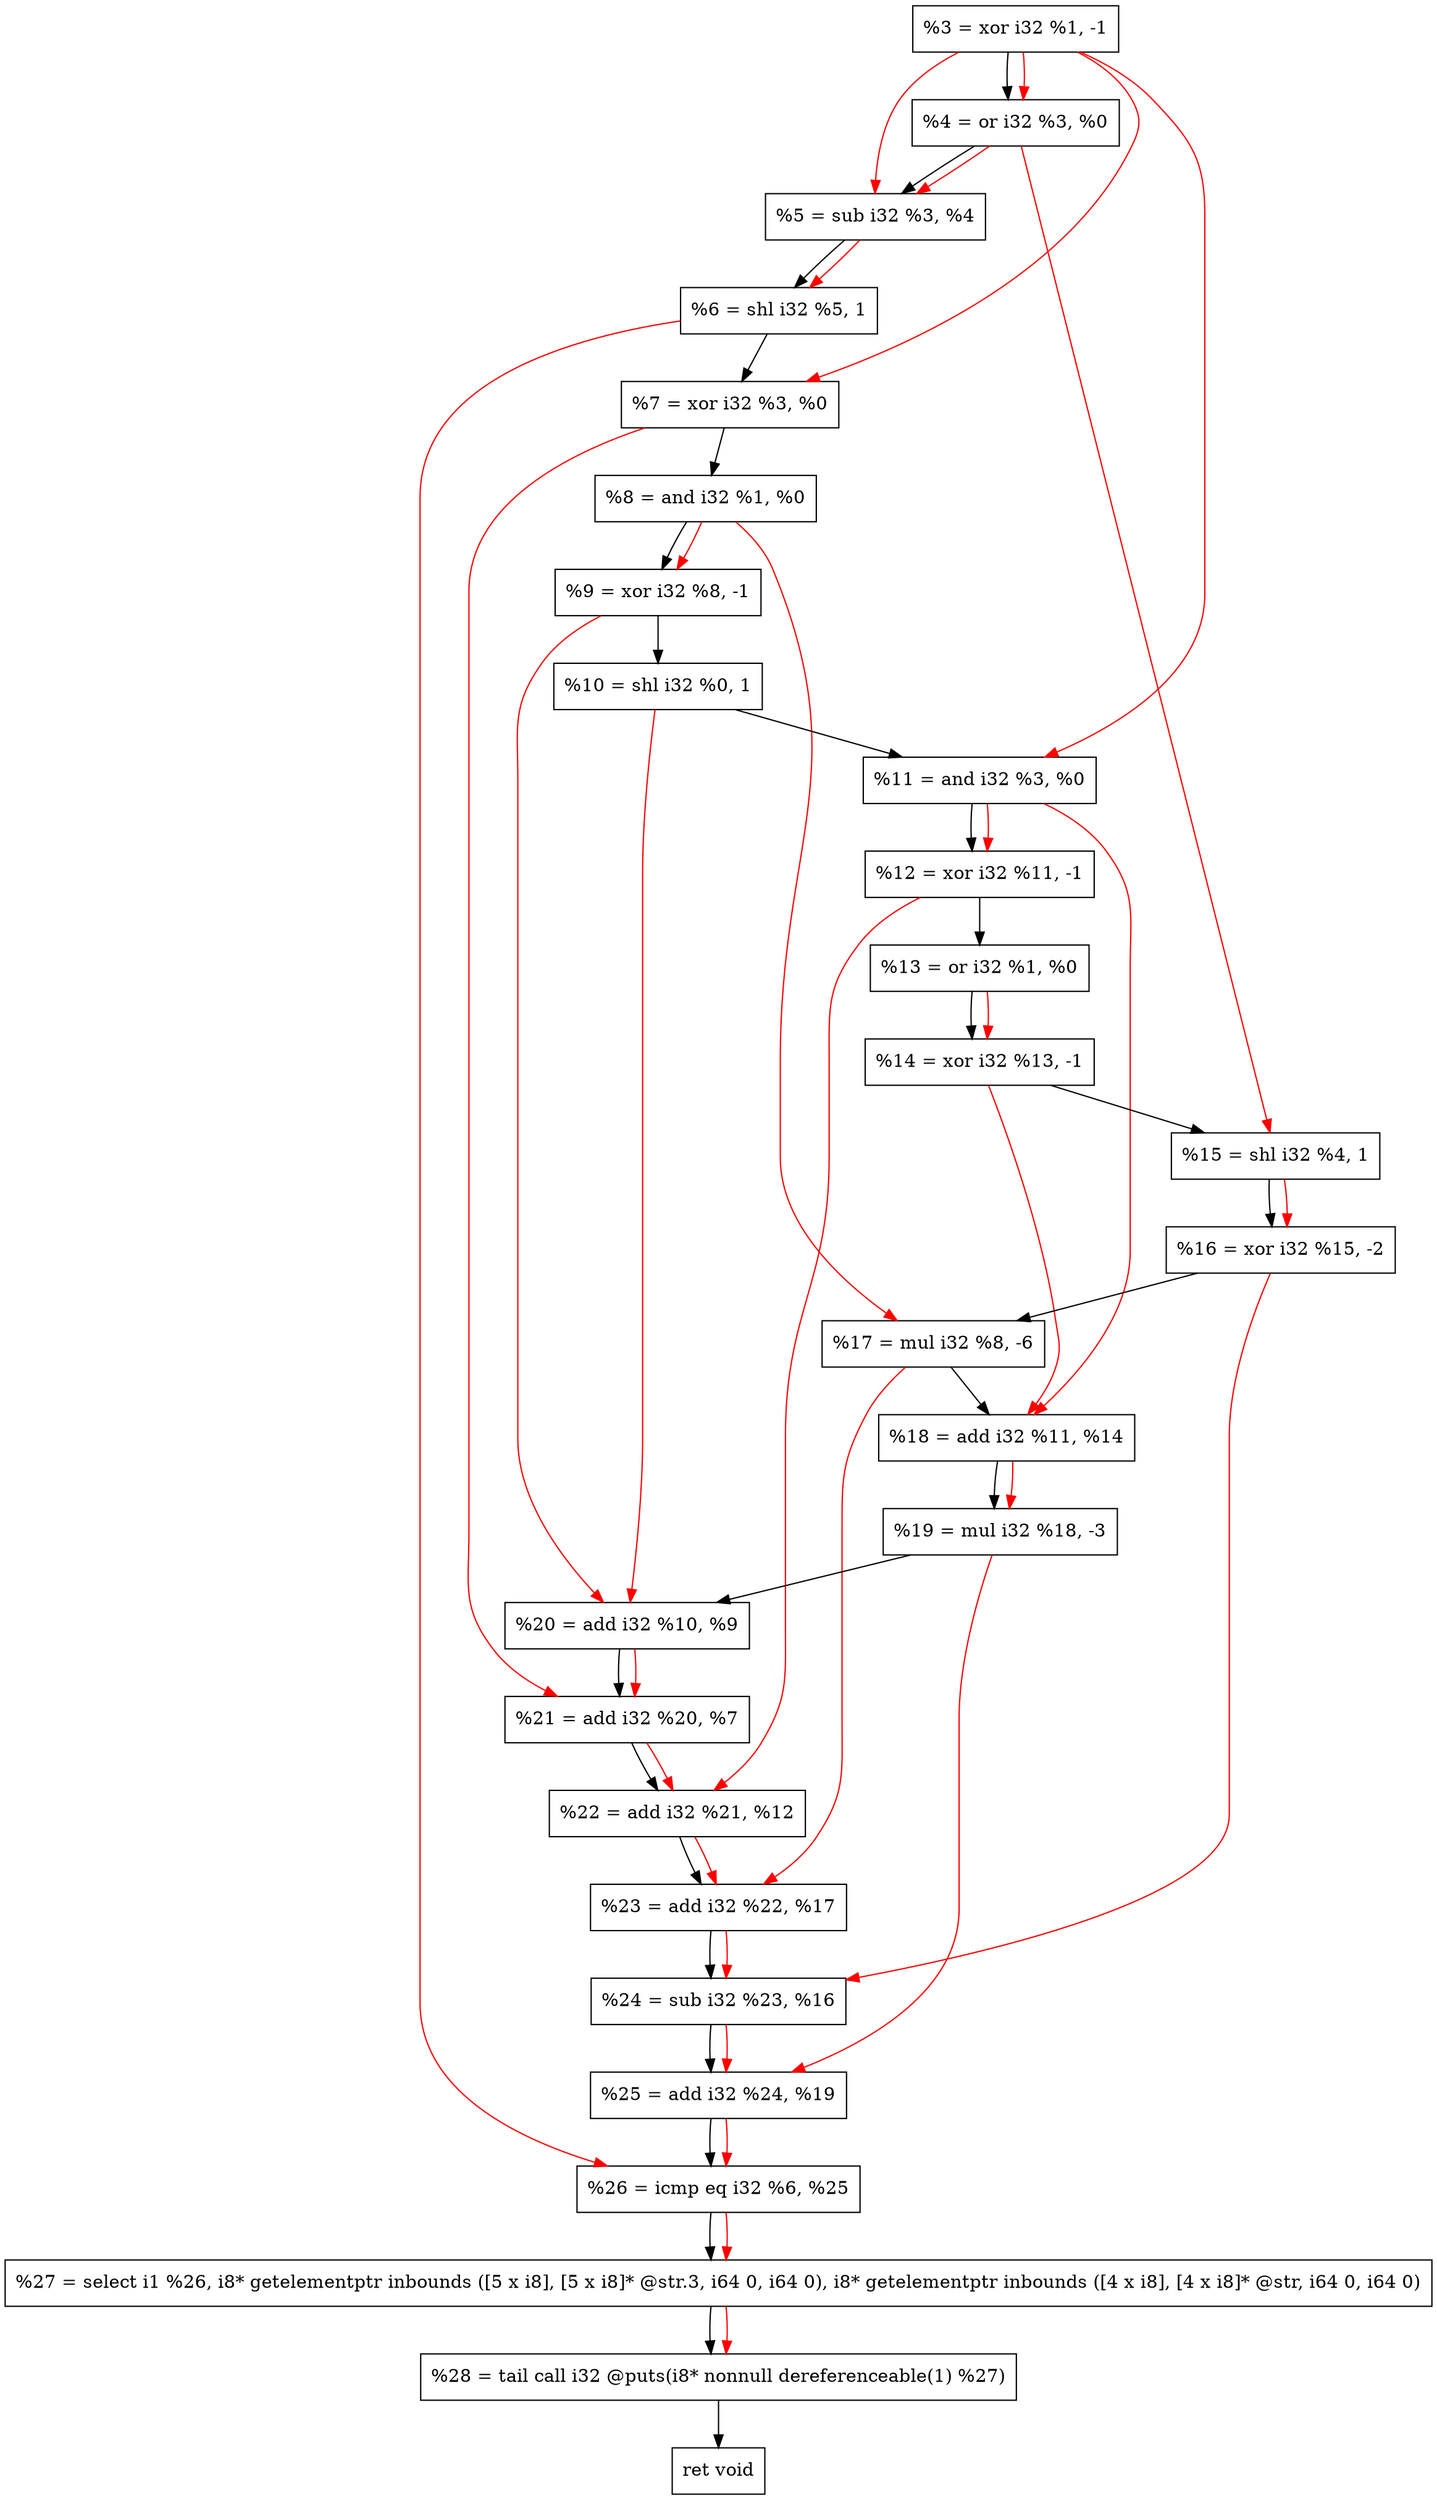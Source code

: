 digraph "DFG for'crackme' function" {
	Node0xaf4b80[shape=record, label="  %3 = xor i32 %1, -1"];
	Node0xaf4bf0[shape=record, label="  %4 = or i32 %3, %0"];
	Node0xaf4cb0[shape=record, label="  %5 = sub i32 %3, %4"];
	Node0xaf4d20[shape=record, label="  %6 = shl i32 %5, 1"];
	Node0xaf4d90[shape=record, label="  %7 = xor i32 %3, %0"];
	Node0xaf4e00[shape=record, label="  %8 = and i32 %1, %0"];
	Node0xaf4e70[shape=record, label="  %9 = xor i32 %8, -1"];
	Node0xaf4ee0[shape=record, label="  %10 = shl i32 %0, 1"];
	Node0xaf4f50[shape=record, label="  %11 = and i32 %3, %0"];
	Node0xaf4fc0[shape=record, label="  %12 = xor i32 %11, -1"];
	Node0xaf5030[shape=record, label="  %13 = or i32 %1, %0"];
	Node0xaf50a0[shape=record, label="  %14 = xor i32 %13, -1"];
	Node0xaf5110[shape=record, label="  %15 = shl i32 %4, 1"];
	Node0xaf51b0[shape=record, label="  %16 = xor i32 %15, -2"];
	Node0xaf5250[shape=record, label="  %17 = mul i32 %8, -6"];
	Node0xaf52c0[shape=record, label="  %18 = add i32 %11, %14"];
	Node0xaf5360[shape=record, label="  %19 = mul i32 %18, -3"];
	Node0xaf53d0[shape=record, label="  %20 = add i32 %10, %9"];
	Node0xaf5440[shape=record, label="  %21 = add i32 %20, %7"];
	Node0xaf54b0[shape=record, label="  %22 = add i32 %21, %12"];
	Node0xaf5520[shape=record, label="  %23 = add i32 %22, %17"];
	Node0xaf5590[shape=record, label="  %24 = sub i32 %23, %16"];
	Node0xaf5600[shape=record, label="  %25 = add i32 %24, %19"];
	Node0xaf5670[shape=record, label="  %26 = icmp eq i32 %6, %25"];
	Node0xa95268[shape=record, label="  %27 = select i1 %26, i8* getelementptr inbounds ([5 x i8], [5 x i8]* @str.3, i64 0, i64 0), i8* getelementptr inbounds ([4 x i8], [4 x i8]* @str, i64 0, i64 0)"];
	Node0xaf5b10[shape=record, label="  %28 = tail call i32 @puts(i8* nonnull dereferenceable(1) %27)"];
	Node0xaf5b60[shape=record, label="  ret void"];
	Node0xaf4b80 -> Node0xaf4bf0;
	Node0xaf4bf0 -> Node0xaf4cb0;
	Node0xaf4cb0 -> Node0xaf4d20;
	Node0xaf4d20 -> Node0xaf4d90;
	Node0xaf4d90 -> Node0xaf4e00;
	Node0xaf4e00 -> Node0xaf4e70;
	Node0xaf4e70 -> Node0xaf4ee0;
	Node0xaf4ee0 -> Node0xaf4f50;
	Node0xaf4f50 -> Node0xaf4fc0;
	Node0xaf4fc0 -> Node0xaf5030;
	Node0xaf5030 -> Node0xaf50a0;
	Node0xaf50a0 -> Node0xaf5110;
	Node0xaf5110 -> Node0xaf51b0;
	Node0xaf51b0 -> Node0xaf5250;
	Node0xaf5250 -> Node0xaf52c0;
	Node0xaf52c0 -> Node0xaf5360;
	Node0xaf5360 -> Node0xaf53d0;
	Node0xaf53d0 -> Node0xaf5440;
	Node0xaf5440 -> Node0xaf54b0;
	Node0xaf54b0 -> Node0xaf5520;
	Node0xaf5520 -> Node0xaf5590;
	Node0xaf5590 -> Node0xaf5600;
	Node0xaf5600 -> Node0xaf5670;
	Node0xaf5670 -> Node0xa95268;
	Node0xa95268 -> Node0xaf5b10;
	Node0xaf5b10 -> Node0xaf5b60;
edge [color=red]
	Node0xaf4b80 -> Node0xaf4bf0;
	Node0xaf4b80 -> Node0xaf4cb0;
	Node0xaf4bf0 -> Node0xaf4cb0;
	Node0xaf4cb0 -> Node0xaf4d20;
	Node0xaf4b80 -> Node0xaf4d90;
	Node0xaf4e00 -> Node0xaf4e70;
	Node0xaf4b80 -> Node0xaf4f50;
	Node0xaf4f50 -> Node0xaf4fc0;
	Node0xaf5030 -> Node0xaf50a0;
	Node0xaf4bf0 -> Node0xaf5110;
	Node0xaf5110 -> Node0xaf51b0;
	Node0xaf4e00 -> Node0xaf5250;
	Node0xaf4f50 -> Node0xaf52c0;
	Node0xaf50a0 -> Node0xaf52c0;
	Node0xaf52c0 -> Node0xaf5360;
	Node0xaf4ee0 -> Node0xaf53d0;
	Node0xaf4e70 -> Node0xaf53d0;
	Node0xaf53d0 -> Node0xaf5440;
	Node0xaf4d90 -> Node0xaf5440;
	Node0xaf5440 -> Node0xaf54b0;
	Node0xaf4fc0 -> Node0xaf54b0;
	Node0xaf54b0 -> Node0xaf5520;
	Node0xaf5250 -> Node0xaf5520;
	Node0xaf5520 -> Node0xaf5590;
	Node0xaf51b0 -> Node0xaf5590;
	Node0xaf5590 -> Node0xaf5600;
	Node0xaf5360 -> Node0xaf5600;
	Node0xaf4d20 -> Node0xaf5670;
	Node0xaf5600 -> Node0xaf5670;
	Node0xaf5670 -> Node0xa95268;
	Node0xa95268 -> Node0xaf5b10;
}
